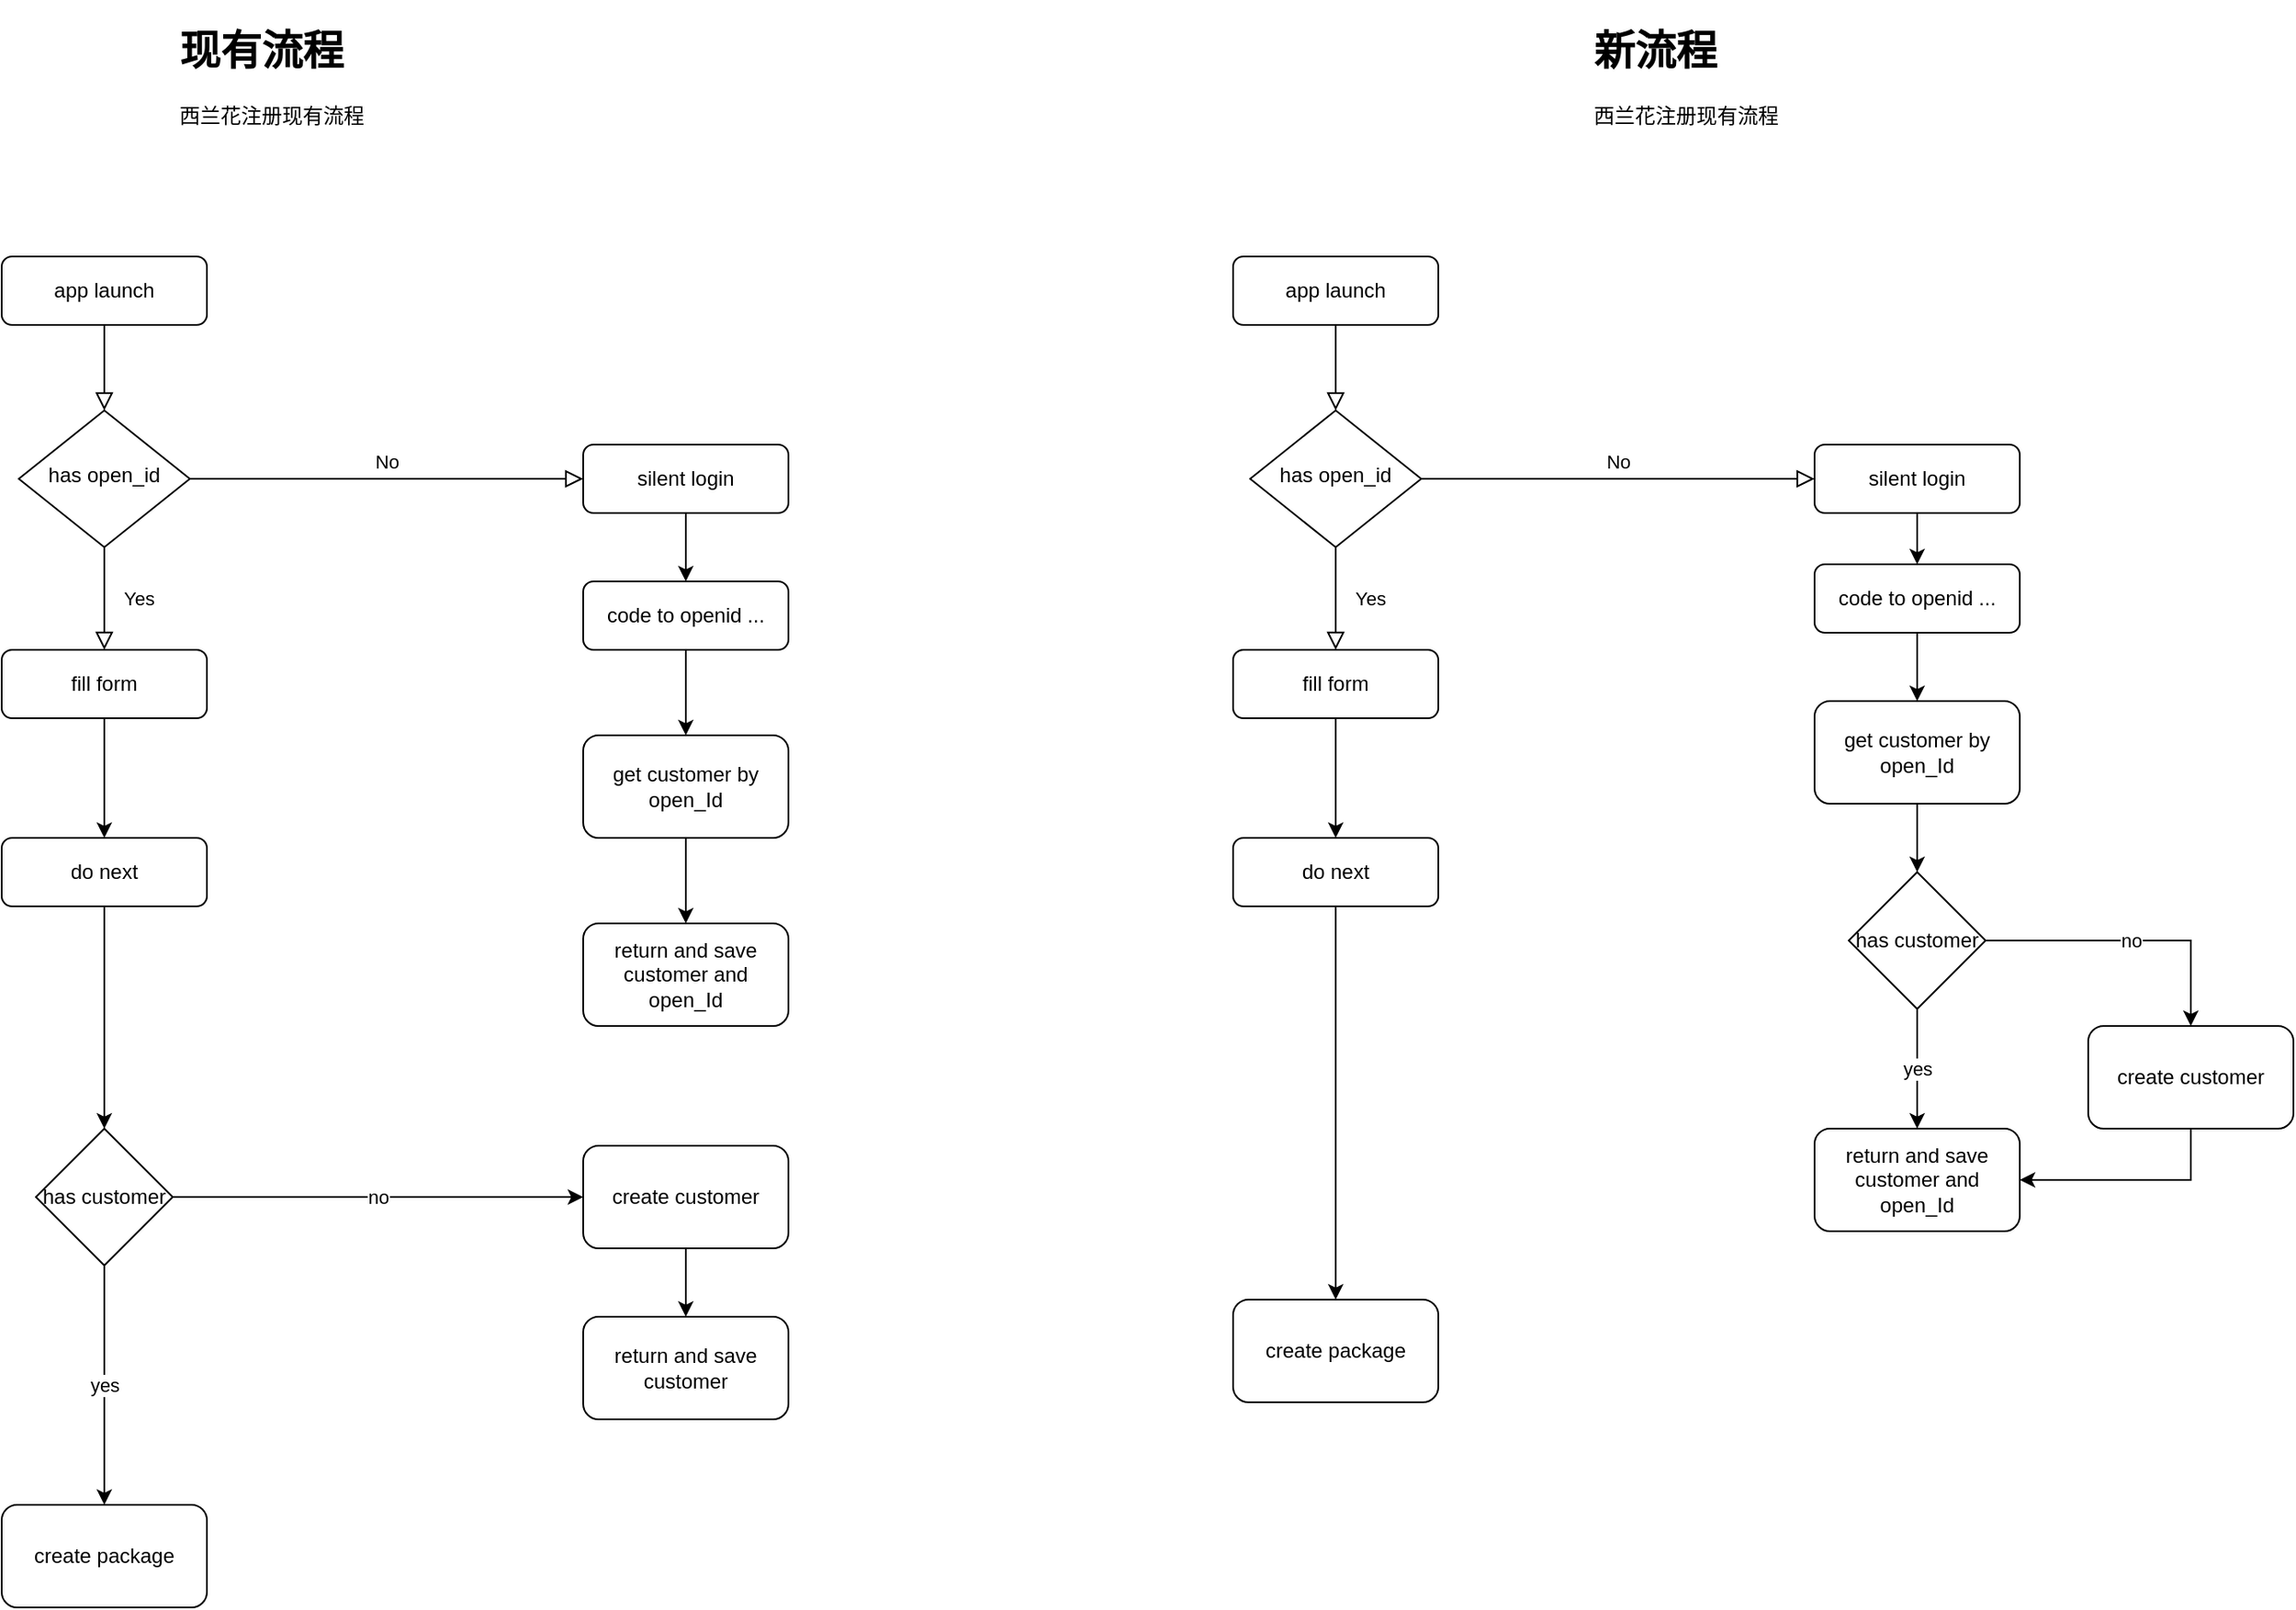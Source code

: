 <mxfile version="17.4.5" type="github">
  <diagram id="C5RBs43oDa-KdzZeNtuy" name="Page-1">
    <mxGraphModel dx="1038" dy="587" grid="1" gridSize="10" guides="1" tooltips="1" connect="1" arrows="1" fold="1" page="1" pageScale="1" pageWidth="827" pageHeight="1169" math="0" shadow="0">
      <root>
        <mxCell id="WIyWlLk6GJQsqaUBKTNV-0" />
        <mxCell id="WIyWlLk6GJQsqaUBKTNV-1" parent="WIyWlLk6GJQsqaUBKTNV-0" />
        <mxCell id="WIyWlLk6GJQsqaUBKTNV-2" value="" style="rounded=0;html=1;jettySize=auto;orthogonalLoop=1;fontSize=11;endArrow=block;endFill=0;endSize=8;strokeWidth=1;shadow=0;labelBackgroundColor=none;edgeStyle=orthogonalEdgeStyle;" parent="WIyWlLk6GJQsqaUBKTNV-1" source="WIyWlLk6GJQsqaUBKTNV-3" target="WIyWlLk6GJQsqaUBKTNV-6" edge="1">
          <mxGeometry relative="1" as="geometry" />
        </mxCell>
        <mxCell id="WIyWlLk6GJQsqaUBKTNV-3" value="app launch" style="rounded=1;whiteSpace=wrap;html=1;fontSize=12;glass=0;strokeWidth=1;shadow=0;" parent="WIyWlLk6GJQsqaUBKTNV-1" vertex="1">
          <mxGeometry x="220" y="240" width="120" height="40" as="geometry" />
        </mxCell>
        <mxCell id="WIyWlLk6GJQsqaUBKTNV-4" value="Yes" style="rounded=0;html=1;jettySize=auto;orthogonalLoop=1;fontSize=11;endArrow=block;endFill=0;endSize=8;strokeWidth=1;shadow=0;labelBackgroundColor=none;edgeStyle=orthogonalEdgeStyle;entryX=0.5;entryY=0;entryDx=0;entryDy=0;" parent="WIyWlLk6GJQsqaUBKTNV-1" source="WIyWlLk6GJQsqaUBKTNV-6" target="4uhUdSGdRU7BiO-aYRFY-3" edge="1">
          <mxGeometry y="20" relative="1" as="geometry">
            <mxPoint as="offset" />
            <mxPoint x="280" y="450" as="targetPoint" />
          </mxGeometry>
        </mxCell>
        <mxCell id="WIyWlLk6GJQsqaUBKTNV-5" value="No" style="edgeStyle=orthogonalEdgeStyle;rounded=0;html=1;jettySize=auto;orthogonalLoop=1;fontSize=11;endArrow=block;endFill=0;endSize=8;strokeWidth=1;shadow=0;labelBackgroundColor=none;" parent="WIyWlLk6GJQsqaUBKTNV-1" source="WIyWlLk6GJQsqaUBKTNV-6" target="WIyWlLk6GJQsqaUBKTNV-7" edge="1">
          <mxGeometry y="10" relative="1" as="geometry">
            <mxPoint as="offset" />
          </mxGeometry>
        </mxCell>
        <mxCell id="WIyWlLk6GJQsqaUBKTNV-6" value="has open_id" style="rhombus;whiteSpace=wrap;html=1;shadow=0;fontFamily=Helvetica;fontSize=12;align=center;strokeWidth=1;spacing=6;spacingTop=-4;" parent="WIyWlLk6GJQsqaUBKTNV-1" vertex="1">
          <mxGeometry x="230" y="330" width="100" height="80" as="geometry" />
        </mxCell>
        <mxCell id="4uhUdSGdRU7BiO-aYRFY-2" style="edgeStyle=orthogonalEdgeStyle;rounded=0;orthogonalLoop=1;jettySize=auto;html=1;entryX=0.5;entryY=0;entryDx=0;entryDy=0;" edge="1" parent="WIyWlLk6GJQsqaUBKTNV-1" source="WIyWlLk6GJQsqaUBKTNV-7" target="4uhUdSGdRU7BiO-aYRFY-8">
          <mxGeometry relative="1" as="geometry">
            <mxPoint x="620" y="430" as="targetPoint" />
          </mxGeometry>
        </mxCell>
        <mxCell id="WIyWlLk6GJQsqaUBKTNV-7" value="silent login" style="rounded=1;whiteSpace=wrap;html=1;fontSize=12;glass=0;strokeWidth=1;shadow=0;" parent="WIyWlLk6GJQsqaUBKTNV-1" vertex="1">
          <mxGeometry x="560" y="350" width="120" height="40" as="geometry" />
        </mxCell>
        <mxCell id="4uhUdSGdRU7BiO-aYRFY-1" value="&lt;h1&gt;现有流程&lt;/h1&gt;&lt;p&gt;西兰花注册现有流程&lt;/p&gt;" style="text;html=1;strokeColor=none;fillColor=none;spacing=5;spacingTop=-20;whiteSpace=wrap;overflow=hidden;rounded=0;" vertex="1" parent="WIyWlLk6GJQsqaUBKTNV-1">
          <mxGeometry x="319" y="100" width="190" height="120" as="geometry" />
        </mxCell>
        <mxCell id="4uhUdSGdRU7BiO-aYRFY-5" style="edgeStyle=orthogonalEdgeStyle;rounded=0;orthogonalLoop=1;jettySize=auto;html=1;entryX=0.5;entryY=0;entryDx=0;entryDy=0;" edge="1" parent="WIyWlLk6GJQsqaUBKTNV-1" source="4uhUdSGdRU7BiO-aYRFY-3" target="4uhUdSGdRU7BiO-aYRFY-6">
          <mxGeometry relative="1" as="geometry">
            <mxPoint x="280" y="580" as="targetPoint" />
          </mxGeometry>
        </mxCell>
        <mxCell id="4uhUdSGdRU7BiO-aYRFY-3" value="fill form" style="rounded=1;whiteSpace=wrap;html=1;fontSize=12;glass=0;strokeWidth=1;shadow=0;" vertex="1" parent="WIyWlLk6GJQsqaUBKTNV-1">
          <mxGeometry x="220" y="470" width="120" height="40" as="geometry" />
        </mxCell>
        <mxCell id="4uhUdSGdRU7BiO-aYRFY-18" style="edgeStyle=orthogonalEdgeStyle;rounded=0;orthogonalLoop=1;jettySize=auto;html=1;entryX=0.5;entryY=0;entryDx=0;entryDy=0;" edge="1" parent="WIyWlLk6GJQsqaUBKTNV-1" source="4uhUdSGdRU7BiO-aYRFY-6" target="4uhUdSGdRU7BiO-aYRFY-19">
          <mxGeometry relative="1" as="geometry">
            <mxPoint x="280" y="700" as="targetPoint" />
          </mxGeometry>
        </mxCell>
        <mxCell id="4uhUdSGdRU7BiO-aYRFY-6" value="do next" style="rounded=1;whiteSpace=wrap;html=1;fontSize=12;glass=0;strokeWidth=1;shadow=0;" vertex="1" parent="WIyWlLk6GJQsqaUBKTNV-1">
          <mxGeometry x="220" y="580" width="120" height="40" as="geometry" />
        </mxCell>
        <mxCell id="4uhUdSGdRU7BiO-aYRFY-9" style="edgeStyle=orthogonalEdgeStyle;rounded=0;orthogonalLoop=1;jettySize=auto;html=1;entryX=0.5;entryY=0;entryDx=0;entryDy=0;" edge="1" parent="WIyWlLk6GJQsqaUBKTNV-1" source="4uhUdSGdRU7BiO-aYRFY-8" target="4uhUdSGdRU7BiO-aYRFY-26">
          <mxGeometry relative="1" as="geometry">
            <mxPoint x="620" y="545" as="targetPoint" />
          </mxGeometry>
        </mxCell>
        <mxCell id="4uhUdSGdRU7BiO-aYRFY-8" value="code to openid ..." style="rounded=1;whiteSpace=wrap;html=1;fontSize=12;glass=0;strokeWidth=1;shadow=0;" vertex="1" parent="WIyWlLk6GJQsqaUBKTNV-1">
          <mxGeometry x="560" y="430" width="120" height="40" as="geometry" />
        </mxCell>
        <mxCell id="4uhUdSGdRU7BiO-aYRFY-29" value="" style="edgeStyle=orthogonalEdgeStyle;rounded=0;orthogonalLoop=1;jettySize=auto;html=1;" edge="1" parent="WIyWlLk6GJQsqaUBKTNV-1" source="4uhUdSGdRU7BiO-aYRFY-13" target="4uhUdSGdRU7BiO-aYRFY-28">
          <mxGeometry relative="1" as="geometry" />
        </mxCell>
        <mxCell id="4uhUdSGdRU7BiO-aYRFY-13" value="create customer" style="rounded=1;whiteSpace=wrap;html=1;" vertex="1" parent="WIyWlLk6GJQsqaUBKTNV-1">
          <mxGeometry x="560" y="760" width="120" height="60" as="geometry" />
        </mxCell>
        <mxCell id="4uhUdSGdRU7BiO-aYRFY-15" value="return and save customer and open_Id" style="rounded=1;whiteSpace=wrap;html=1;" vertex="1" parent="WIyWlLk6GJQsqaUBKTNV-1">
          <mxGeometry x="560" y="630" width="120" height="60" as="geometry" />
        </mxCell>
        <mxCell id="4uhUdSGdRU7BiO-aYRFY-20" value="no" style="edgeStyle=orthogonalEdgeStyle;rounded=0;orthogonalLoop=1;jettySize=auto;html=1;" edge="1" parent="WIyWlLk6GJQsqaUBKTNV-1" source="4uhUdSGdRU7BiO-aYRFY-19" target="4uhUdSGdRU7BiO-aYRFY-13">
          <mxGeometry relative="1" as="geometry">
            <mxPoint x="360" y="790" as="targetPoint" />
          </mxGeometry>
        </mxCell>
        <mxCell id="4uhUdSGdRU7BiO-aYRFY-21" value="yes" style="edgeStyle=orthogonalEdgeStyle;rounded=0;orthogonalLoop=1;jettySize=auto;html=1;entryX=0.5;entryY=0;entryDx=0;entryDy=0;" edge="1" parent="WIyWlLk6GJQsqaUBKTNV-1" source="4uhUdSGdRU7BiO-aYRFY-19" target="4uhUdSGdRU7BiO-aYRFY-22">
          <mxGeometry relative="1" as="geometry">
            <mxPoint x="280" y="890" as="targetPoint" />
          </mxGeometry>
        </mxCell>
        <mxCell id="4uhUdSGdRU7BiO-aYRFY-19" value="has customer" style="rhombus;whiteSpace=wrap;html=1;" vertex="1" parent="WIyWlLk6GJQsqaUBKTNV-1">
          <mxGeometry x="240" y="750" width="80" height="80" as="geometry" />
        </mxCell>
        <mxCell id="4uhUdSGdRU7BiO-aYRFY-22" value="create package" style="rounded=1;whiteSpace=wrap;html=1;" vertex="1" parent="WIyWlLk6GJQsqaUBKTNV-1">
          <mxGeometry x="220" y="970" width="120" height="60" as="geometry" />
        </mxCell>
        <mxCell id="4uhUdSGdRU7BiO-aYRFY-27" style="edgeStyle=orthogonalEdgeStyle;rounded=0;orthogonalLoop=1;jettySize=auto;html=1;" edge="1" parent="WIyWlLk6GJQsqaUBKTNV-1" source="4uhUdSGdRU7BiO-aYRFY-26" target="4uhUdSGdRU7BiO-aYRFY-15">
          <mxGeometry relative="1" as="geometry" />
        </mxCell>
        <mxCell id="4uhUdSGdRU7BiO-aYRFY-26" value="get customer by open_Id" style="rounded=1;whiteSpace=wrap;html=1;" vertex="1" parent="WIyWlLk6GJQsqaUBKTNV-1">
          <mxGeometry x="560" y="520" width="120" height="60" as="geometry" />
        </mxCell>
        <mxCell id="4uhUdSGdRU7BiO-aYRFY-28" value="return and save customer" style="rounded=1;whiteSpace=wrap;html=1;" vertex="1" parent="WIyWlLk6GJQsqaUBKTNV-1">
          <mxGeometry x="560" y="860" width="120" height="60" as="geometry" />
        </mxCell>
        <mxCell id="4uhUdSGdRU7BiO-aYRFY-31" value="" style="rounded=0;html=1;jettySize=auto;orthogonalLoop=1;fontSize=11;endArrow=block;endFill=0;endSize=8;strokeWidth=1;shadow=0;labelBackgroundColor=none;edgeStyle=orthogonalEdgeStyle;" edge="1" parent="WIyWlLk6GJQsqaUBKTNV-1" source="4uhUdSGdRU7BiO-aYRFY-32" target="4uhUdSGdRU7BiO-aYRFY-35">
          <mxGeometry relative="1" as="geometry" />
        </mxCell>
        <mxCell id="4uhUdSGdRU7BiO-aYRFY-32" value="app launch" style="rounded=1;whiteSpace=wrap;html=1;fontSize=12;glass=0;strokeWidth=1;shadow=0;" vertex="1" parent="WIyWlLk6GJQsqaUBKTNV-1">
          <mxGeometry x="940" y="240" width="120" height="40" as="geometry" />
        </mxCell>
        <mxCell id="4uhUdSGdRU7BiO-aYRFY-33" value="Yes" style="rounded=0;html=1;jettySize=auto;orthogonalLoop=1;fontSize=11;endArrow=block;endFill=0;endSize=8;strokeWidth=1;shadow=0;labelBackgroundColor=none;edgeStyle=orthogonalEdgeStyle;entryX=0.5;entryY=0;entryDx=0;entryDy=0;" edge="1" parent="WIyWlLk6GJQsqaUBKTNV-1" source="4uhUdSGdRU7BiO-aYRFY-35" target="4uhUdSGdRU7BiO-aYRFY-39">
          <mxGeometry y="20" relative="1" as="geometry">
            <mxPoint as="offset" />
            <mxPoint x="1000" y="450" as="targetPoint" />
          </mxGeometry>
        </mxCell>
        <mxCell id="4uhUdSGdRU7BiO-aYRFY-34" value="No" style="edgeStyle=orthogonalEdgeStyle;rounded=0;html=1;jettySize=auto;orthogonalLoop=1;fontSize=11;endArrow=block;endFill=0;endSize=8;strokeWidth=1;shadow=0;labelBackgroundColor=none;" edge="1" parent="WIyWlLk6GJQsqaUBKTNV-1" source="4uhUdSGdRU7BiO-aYRFY-35" target="4uhUdSGdRU7BiO-aYRFY-37">
          <mxGeometry y="10" relative="1" as="geometry">
            <mxPoint as="offset" />
          </mxGeometry>
        </mxCell>
        <mxCell id="4uhUdSGdRU7BiO-aYRFY-35" value="has open_id" style="rhombus;whiteSpace=wrap;html=1;shadow=0;fontFamily=Helvetica;fontSize=12;align=center;strokeWidth=1;spacing=6;spacingTop=-4;" vertex="1" parent="WIyWlLk6GJQsqaUBKTNV-1">
          <mxGeometry x="950" y="330" width="100" height="80" as="geometry" />
        </mxCell>
        <mxCell id="4uhUdSGdRU7BiO-aYRFY-36" style="edgeStyle=orthogonalEdgeStyle;rounded=0;orthogonalLoop=1;jettySize=auto;html=1;entryX=0.5;entryY=0;entryDx=0;entryDy=0;" edge="1" parent="WIyWlLk6GJQsqaUBKTNV-1" source="4uhUdSGdRU7BiO-aYRFY-37" target="4uhUdSGdRU7BiO-aYRFY-43">
          <mxGeometry relative="1" as="geometry">
            <mxPoint x="1340" y="430" as="targetPoint" />
          </mxGeometry>
        </mxCell>
        <mxCell id="4uhUdSGdRU7BiO-aYRFY-37" value="silent login" style="rounded=1;whiteSpace=wrap;html=1;fontSize=12;glass=0;strokeWidth=1;shadow=0;" vertex="1" parent="WIyWlLk6GJQsqaUBKTNV-1">
          <mxGeometry x="1280" y="350" width="120" height="40" as="geometry" />
        </mxCell>
        <mxCell id="4uhUdSGdRU7BiO-aYRFY-38" style="edgeStyle=orthogonalEdgeStyle;rounded=0;orthogonalLoop=1;jettySize=auto;html=1;entryX=0.5;entryY=0;entryDx=0;entryDy=0;" edge="1" parent="WIyWlLk6GJQsqaUBKTNV-1" source="4uhUdSGdRU7BiO-aYRFY-39" target="4uhUdSGdRU7BiO-aYRFY-41">
          <mxGeometry relative="1" as="geometry">
            <mxPoint x="1000" y="580" as="targetPoint" />
          </mxGeometry>
        </mxCell>
        <mxCell id="4uhUdSGdRU7BiO-aYRFY-39" value="fill form" style="rounded=1;whiteSpace=wrap;html=1;fontSize=12;glass=0;strokeWidth=1;shadow=0;" vertex="1" parent="WIyWlLk6GJQsqaUBKTNV-1">
          <mxGeometry x="940" y="470" width="120" height="40" as="geometry" />
        </mxCell>
        <mxCell id="4uhUdSGdRU7BiO-aYRFY-63" style="edgeStyle=orthogonalEdgeStyle;rounded=0;orthogonalLoop=1;jettySize=auto;html=1;" edge="1" parent="WIyWlLk6GJQsqaUBKTNV-1" source="4uhUdSGdRU7BiO-aYRFY-41" target="4uhUdSGdRU7BiO-aYRFY-50">
          <mxGeometry relative="1" as="geometry" />
        </mxCell>
        <mxCell id="4uhUdSGdRU7BiO-aYRFY-41" value="do next" style="rounded=1;whiteSpace=wrap;html=1;fontSize=12;glass=0;strokeWidth=1;shadow=0;" vertex="1" parent="WIyWlLk6GJQsqaUBKTNV-1">
          <mxGeometry x="940" y="580" width="120" height="40" as="geometry" />
        </mxCell>
        <mxCell id="4uhUdSGdRU7BiO-aYRFY-42" style="edgeStyle=orthogonalEdgeStyle;rounded=0;orthogonalLoop=1;jettySize=auto;html=1;entryX=0.5;entryY=0;entryDx=0;entryDy=0;" edge="1" parent="WIyWlLk6GJQsqaUBKTNV-1" source="4uhUdSGdRU7BiO-aYRFY-43" target="4uhUdSGdRU7BiO-aYRFY-52">
          <mxGeometry relative="1" as="geometry">
            <mxPoint x="1340" y="545" as="targetPoint" />
          </mxGeometry>
        </mxCell>
        <mxCell id="4uhUdSGdRU7BiO-aYRFY-43" value="code to openid ..." style="rounded=1;whiteSpace=wrap;html=1;fontSize=12;glass=0;strokeWidth=1;shadow=0;" vertex="1" parent="WIyWlLk6GJQsqaUBKTNV-1">
          <mxGeometry x="1280" y="420" width="120" height="40" as="geometry" />
        </mxCell>
        <mxCell id="4uhUdSGdRU7BiO-aYRFY-50" value="create package" style="rounded=1;whiteSpace=wrap;html=1;" vertex="1" parent="WIyWlLk6GJQsqaUBKTNV-1">
          <mxGeometry x="940" y="850" width="120" height="60" as="geometry" />
        </mxCell>
        <mxCell id="4uhUdSGdRU7BiO-aYRFY-51" style="edgeStyle=orthogonalEdgeStyle;rounded=0;orthogonalLoop=1;jettySize=auto;html=1;entryX=0.5;entryY=0;entryDx=0;entryDy=0;" edge="1" parent="WIyWlLk6GJQsqaUBKTNV-1" source="4uhUdSGdRU7BiO-aYRFY-52" target="4uhUdSGdRU7BiO-aYRFY-56">
          <mxGeometry relative="1" as="geometry">
            <mxPoint x="1340" y="590" as="targetPoint" />
          </mxGeometry>
        </mxCell>
        <mxCell id="4uhUdSGdRU7BiO-aYRFY-52" value="get customer by open_Id" style="rounded=1;whiteSpace=wrap;html=1;" vertex="1" parent="WIyWlLk6GJQsqaUBKTNV-1">
          <mxGeometry x="1280" y="500" width="120" height="60" as="geometry" />
        </mxCell>
        <mxCell id="4uhUdSGdRU7BiO-aYRFY-55" value="return and save customer and open_Id" style="rounded=1;whiteSpace=wrap;html=1;" vertex="1" parent="WIyWlLk6GJQsqaUBKTNV-1">
          <mxGeometry x="1280" y="750" width="120" height="60" as="geometry" />
        </mxCell>
        <mxCell id="4uhUdSGdRU7BiO-aYRFY-58" value="no" style="edgeStyle=orthogonalEdgeStyle;rounded=0;orthogonalLoop=1;jettySize=auto;html=1;entryX=0.5;entryY=0;entryDx=0;entryDy=0;" edge="1" parent="WIyWlLk6GJQsqaUBKTNV-1" source="4uhUdSGdRU7BiO-aYRFY-56" target="4uhUdSGdRU7BiO-aYRFY-57">
          <mxGeometry relative="1" as="geometry" />
        </mxCell>
        <mxCell id="4uhUdSGdRU7BiO-aYRFY-59" value="yes" style="edgeStyle=orthogonalEdgeStyle;rounded=0;orthogonalLoop=1;jettySize=auto;html=1;" edge="1" parent="WIyWlLk6GJQsqaUBKTNV-1" source="4uhUdSGdRU7BiO-aYRFY-56" target="4uhUdSGdRU7BiO-aYRFY-55">
          <mxGeometry relative="1" as="geometry" />
        </mxCell>
        <mxCell id="4uhUdSGdRU7BiO-aYRFY-56" value="has customer" style="rhombus;whiteSpace=wrap;html=1;" vertex="1" parent="WIyWlLk6GJQsqaUBKTNV-1">
          <mxGeometry x="1300" y="600" width="80" height="80" as="geometry" />
        </mxCell>
        <mxCell id="4uhUdSGdRU7BiO-aYRFY-61" style="edgeStyle=orthogonalEdgeStyle;rounded=0;orthogonalLoop=1;jettySize=auto;html=1;entryX=1;entryY=0.5;entryDx=0;entryDy=0;" edge="1" parent="WIyWlLk6GJQsqaUBKTNV-1" source="4uhUdSGdRU7BiO-aYRFY-57" target="4uhUdSGdRU7BiO-aYRFY-55">
          <mxGeometry relative="1" as="geometry">
            <Array as="points">
              <mxPoint x="1500" y="780" />
            </Array>
          </mxGeometry>
        </mxCell>
        <mxCell id="4uhUdSGdRU7BiO-aYRFY-57" value="create customer" style="rounded=1;whiteSpace=wrap;html=1;" vertex="1" parent="WIyWlLk6GJQsqaUBKTNV-1">
          <mxGeometry x="1440" y="690" width="120" height="60" as="geometry" />
        </mxCell>
        <mxCell id="4uhUdSGdRU7BiO-aYRFY-62" value="&lt;h1&gt;新流程&lt;/h1&gt;&lt;p&gt;西兰花注册现有流程&lt;/p&gt;" style="text;html=1;strokeColor=none;fillColor=none;spacing=5;spacingTop=-20;whiteSpace=wrap;overflow=hidden;rounded=0;" vertex="1" parent="WIyWlLk6GJQsqaUBKTNV-1">
          <mxGeometry x="1146" y="100" width="190" height="120" as="geometry" />
        </mxCell>
      </root>
    </mxGraphModel>
  </diagram>
</mxfile>
